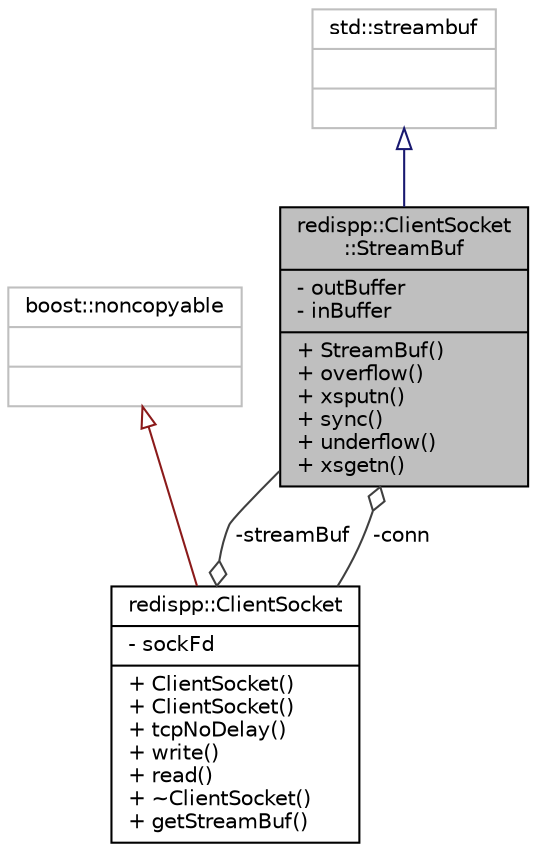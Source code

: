 digraph "redispp::ClientSocket::StreamBuf"
{
  edge [fontname="Helvetica",fontsize="10",labelfontname="Helvetica",labelfontsize="10"];
  node [fontname="Helvetica",fontsize="10",shape=record];
  Node2 [label="{redispp::ClientSocket\l::StreamBuf\n|- outBuffer\l- inBuffer\l|+ StreamBuf()\l+ overflow()\l+ xsputn()\l+ sync()\l+ underflow()\l+ xsgetn()\l}",height=0.2,width=0.4,color="black", fillcolor="grey75", style="filled", fontcolor="black"];
  Node3 -> Node2 [dir="back",color="midnightblue",fontsize="10",style="solid",arrowtail="onormal",fontname="Helvetica"];
  Node3 [label="{std::streambuf\n||}",height=0.2,width=0.4,color="grey75", fillcolor="white", style="filled"];
  Node4 -> Node2 [color="grey25",fontsize="10",style="solid",label=" -conn" ,arrowhead="odiamond",fontname="Helvetica"];
  Node4 [label="{redispp::ClientSocket\n|- sockFd\l|+ ClientSocket()\l+ ClientSocket()\l+ tcpNoDelay()\l+ write()\l+ read()\l+ ~ClientSocket()\l+ getStreamBuf()\l}",height=0.2,width=0.4,color="black", fillcolor="white", style="filled",URL="$classredispp_1_1_client_socket.html"];
  Node5 -> Node4 [dir="back",color="firebrick4",fontsize="10",style="solid",arrowtail="onormal",fontname="Helvetica"];
  Node5 [label="{boost::noncopyable\n||}",height=0.2,width=0.4,color="grey75", fillcolor="white", style="filled"];
  Node2 -> Node4 [color="grey25",fontsize="10",style="solid",label=" -streamBuf" ,arrowhead="odiamond",fontname="Helvetica"];
}
